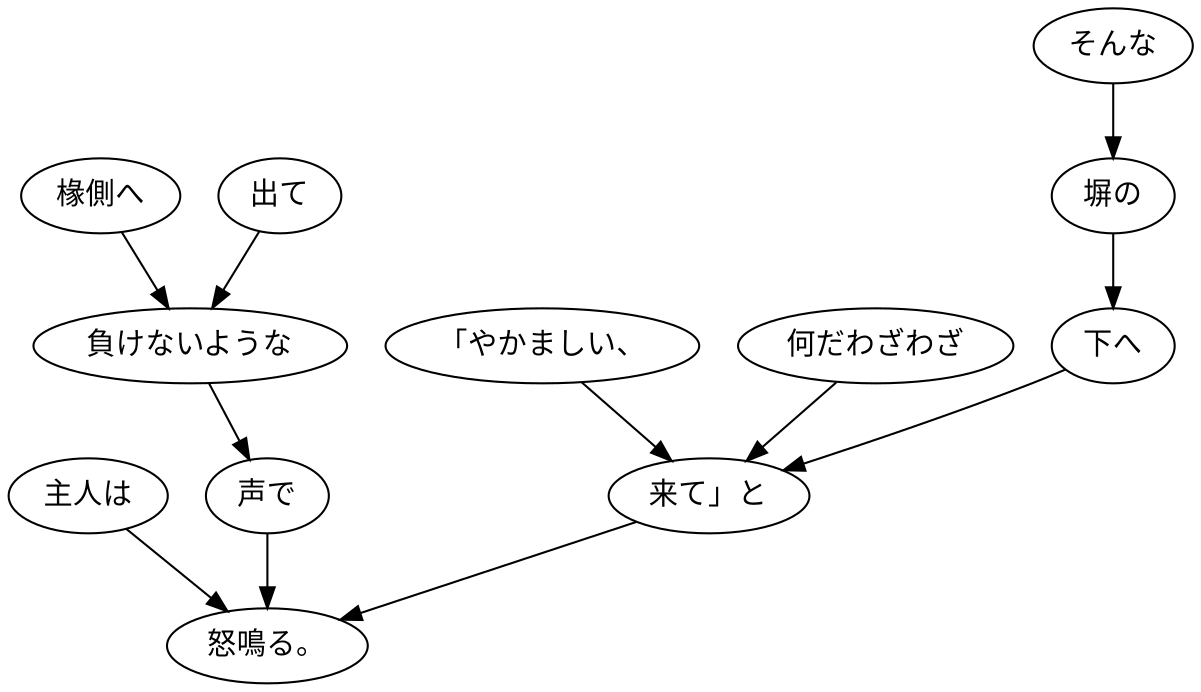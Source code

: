 digraph graph2034 {
	node0 [label="主人は"];
	node1 [label="椽側へ"];
	node2 [label="出て"];
	node3 [label="負けないような"];
	node4 [label="声で"];
	node5 [label="「やかましい、"];
	node6 [label="何だわざわざ"];
	node7 [label="そんな"];
	node8 [label="塀の"];
	node9 [label="下へ"];
	node10 [label="来て」と"];
	node11 [label="怒鳴る。"];
	node0 -> node11;
	node1 -> node3;
	node2 -> node3;
	node3 -> node4;
	node4 -> node11;
	node5 -> node10;
	node6 -> node10;
	node7 -> node8;
	node8 -> node9;
	node9 -> node10;
	node10 -> node11;
}
